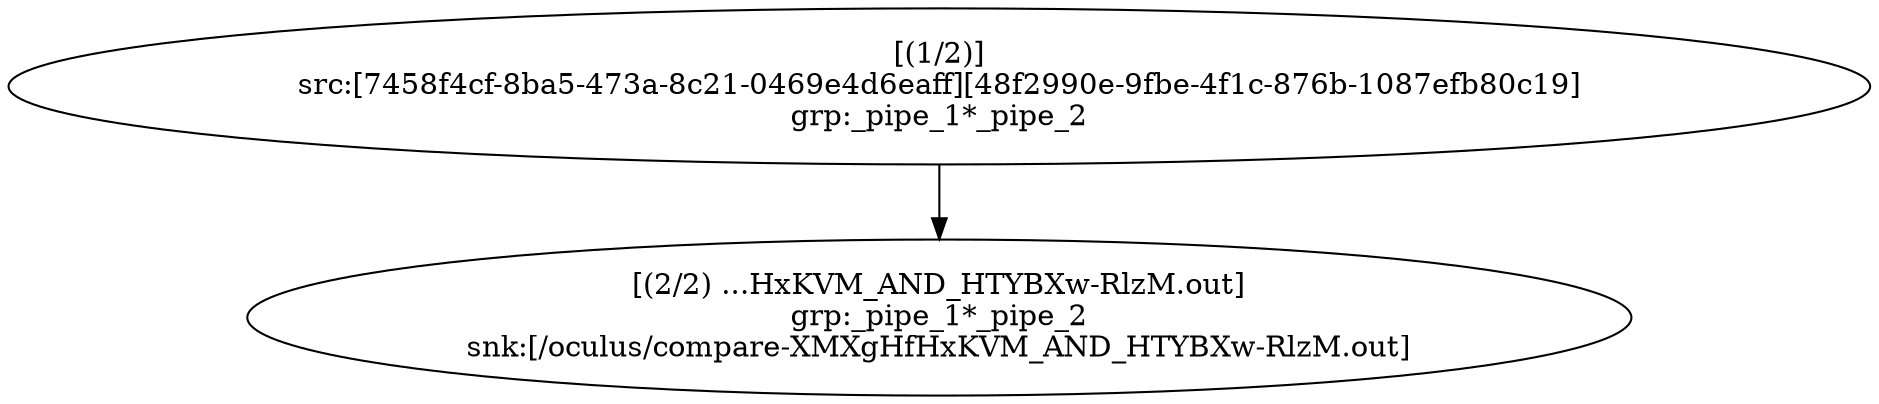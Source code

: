 digraph G {
  1 [label = "[(1/2)]\nsrc:[7458f4cf-8ba5-473a-8c21-0469e4d6eaff][48f2990e-9fbe-4f1c-876b-1087efb80c19]\ngrp:_pipe_1*_pipe_2"];
  2 [label = "[(2/2) ...HxKVM_AND_HTYBXw-RlzM.out]\ngrp:_pipe_1*_pipe_2\nsnk:[/oculus/compare-XMXgHfHxKVM_AND_HTYBXw-RlzM.out]"];
  1 -> 2;
}
